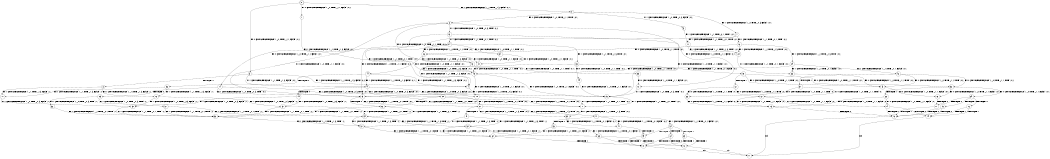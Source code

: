 digraph BCG {
size = "7, 10.5";
center = TRUE;
node [shape = circle];
0 [peripheries = 2];
0 -> 1 [label = "EX !0 !ATOMIC_EXCH_BRANCH (1, +0, TRUE, +1, 1, FALSE) !:0:1:"];
0 -> 2 [label = "EX !1 !ATOMIC_EXCH_BRANCH (1, +1, TRUE, +1, 3, FALSE) !:0:1:"];
0 -> 3 [label = "EX !0 !ATOMIC_EXCH_BRANCH (1, +0, TRUE, +1, 1, FALSE) !:0:1:"];
1 -> 4 [label = "EX !1 !ATOMIC_EXCH_BRANCH (1, +1, TRUE, +1, 3, FALSE) !:0:1:"];
2 -> 5 [label = "EX !1 !ATOMIC_EXCH_BRANCH (1, +0, TRUE, +0, 3, FALSE) !:0:1:"];
2 -> 6 [label = "EX !0 !ATOMIC_EXCH_BRANCH (1, +0, TRUE, +1, 1, TRUE) !:0:1:"];
2 -> 7 [label = "EX !1 !ATOMIC_EXCH_BRANCH (1, +0, TRUE, +0, 3, FALSE) !:0:1:"];
3 -> 4 [label = "EX !1 !ATOMIC_EXCH_BRANCH (1, +1, TRUE, +1, 3, FALSE) !:0:1:"];
3 -> 8 [label = "TERMINATE !0"];
3 -> 9 [label = "EX !1 !ATOMIC_EXCH_BRANCH (1, +1, TRUE, +1, 3, FALSE) !:0:1:"];
4 -> 10 [label = "EX !1 !ATOMIC_EXCH_BRANCH (1, +0, TRUE, +0, 3, FALSE) !:0:1:"];
5 -> 11 [label = "EX !1 !ATOMIC_EXCH_BRANCH (1, +1, TRUE, +0, 1, TRUE) !:0:1:"];
6 -> 12 [label = "EX !0 !ATOMIC_EXCH_BRANCH (1, +0, TRUE, +1, 1, FALSE) !:0:1:"];
6 -> 13 [label = "EX !1 !ATOMIC_EXCH_BRANCH (1, +0, TRUE, +0, 3, TRUE) !:0:1:"];
6 -> 14 [label = "EX !0 !ATOMIC_EXCH_BRANCH (1, +0, TRUE, +1, 1, FALSE) !:0:1:"];
7 -> 11 [label = "EX !1 !ATOMIC_EXCH_BRANCH (1, +1, TRUE, +0, 1, TRUE) !:0:1:"];
7 -> 15 [label = "EX !0 !ATOMIC_EXCH_BRANCH (1, +0, TRUE, +1, 1, FALSE) !:0:1:"];
7 -> 16 [label = "EX !1 !ATOMIC_EXCH_BRANCH (1, +1, TRUE, +0, 1, TRUE) !:0:1:"];
8 -> 17 [label = "EX !1 !ATOMIC_EXCH_BRANCH (1, +1, TRUE, +1, 3, FALSE) !:1:"];
8 -> 18 [label = "EX !1 !ATOMIC_EXCH_BRANCH (1, +1, TRUE, +1, 3, FALSE) !:1:"];
9 -> 10 [label = "EX !1 !ATOMIC_EXCH_BRANCH (1, +0, TRUE, +0, 3, FALSE) !:0:1:"];
9 -> 19 [label = "TERMINATE !0"];
9 -> 20 [label = "EX !1 !ATOMIC_EXCH_BRANCH (1, +0, TRUE, +0, 3, FALSE) !:0:1:"];
10 -> 21 [label = "EX !1 !ATOMIC_EXCH_BRANCH (1, +1, TRUE, +0, 1, TRUE) !:0:1:"];
11 -> 22 [label = "EX !1 !ATOMIC_EXCH_BRANCH (1, +1, TRUE, +1, 3, TRUE) !:0:1:"];
12 -> 23 [label = "EX !1 !ATOMIC_EXCH_BRANCH (1, +0, TRUE, +0, 3, TRUE) !:0:1:"];
13 -> 23 [label = "EX !0 !ATOMIC_EXCH_BRANCH (1, +0, TRUE, +1, 1, FALSE) !:0:1:"];
13 -> 24 [label = "EX !1 !ATOMIC_EXCH_BRANCH (1, +1, TRUE, +0, 1, TRUE) !:0:1:"];
13 -> 15 [label = "EX !0 !ATOMIC_EXCH_BRANCH (1, +0, TRUE, +1, 1, FALSE) !:0:1:"];
14 -> 23 [label = "EX !1 !ATOMIC_EXCH_BRANCH (1, +0, TRUE, +0, 3, TRUE) !:0:1:"];
14 -> 25 [label = "TERMINATE !0"];
14 -> 15 [label = "EX !1 !ATOMIC_EXCH_BRANCH (1, +0, TRUE, +0, 3, TRUE) !:0:1:"];
15 -> 21 [label = "EX !1 !ATOMIC_EXCH_BRANCH (1, +1, TRUE, +0, 1, TRUE) !:0:1:"];
15 -> 26 [label = "TERMINATE !0"];
15 -> 27 [label = "EX !1 !ATOMIC_EXCH_BRANCH (1, +1, TRUE, +0, 1, TRUE) !:0:1:"];
16 -> 22 [label = "EX !1 !ATOMIC_EXCH_BRANCH (1, +1, TRUE, +1, 3, TRUE) !:0:1:"];
16 -> 28 [label = "EX !0 !ATOMIC_EXCH_BRANCH (1, +0, TRUE, +1, 1, TRUE) !:0:1:"];
16 -> 29 [label = "EX !1 !ATOMIC_EXCH_BRANCH (1, +1, TRUE, +1, 3, TRUE) !:0:1:"];
17 -> 30 [label = "EX !1 !ATOMIC_EXCH_BRANCH (1, +0, TRUE, +0, 3, FALSE) !:1:"];
18 -> 30 [label = "EX !1 !ATOMIC_EXCH_BRANCH (1, +0, TRUE, +0, 3, FALSE) !:1:"];
18 -> 31 [label = "EX !1 !ATOMIC_EXCH_BRANCH (1, +0, TRUE, +0, 3, FALSE) !:1:"];
19 -> 30 [label = "EX !1 !ATOMIC_EXCH_BRANCH (1, +0, TRUE, +0, 3, FALSE) !:1:"];
19 -> 31 [label = "EX !1 !ATOMIC_EXCH_BRANCH (1, +0, TRUE, +0, 3, FALSE) !:1:"];
20 -> 21 [label = "EX !1 !ATOMIC_EXCH_BRANCH (1, +1, TRUE, +0, 1, TRUE) !:0:1:"];
20 -> 26 [label = "TERMINATE !0"];
20 -> 27 [label = "EX !1 !ATOMIC_EXCH_BRANCH (1, +1, TRUE, +0, 1, TRUE) !:0:1:"];
21 -> 32 [label = "EX !1 !ATOMIC_EXCH_BRANCH (1, +1, TRUE, +1, 3, TRUE) !:0:1:"];
22 -> 33 [label = "EX !1 !ATOMIC_EXCH_BRANCH (1, +1, TRUE, +0, 1, FALSE) !:0:1:"];
23 -> 21 [label = "EX !1 !ATOMIC_EXCH_BRANCH (1, +1, TRUE, +0, 1, TRUE) !:0:1:"];
24 -> 34 [label = "EX !0 !ATOMIC_EXCH_BRANCH (1, +0, TRUE, +1, 1, TRUE) !:0:1:"];
24 -> 35 [label = "EX !1 !ATOMIC_EXCH_BRANCH (1, +1, TRUE, +1, 3, TRUE) !:0:1:"];
24 -> 28 [label = "EX !0 !ATOMIC_EXCH_BRANCH (1, +0, TRUE, +1, 1, TRUE) !:0:1:"];
25 -> 36 [label = "EX !1 !ATOMIC_EXCH_BRANCH (1, +0, TRUE, +0, 3, TRUE) !:1:"];
25 -> 37 [label = "EX !1 !ATOMIC_EXCH_BRANCH (1, +0, TRUE, +0, 3, TRUE) !:1:"];
26 -> 38 [label = "EX !1 !ATOMIC_EXCH_BRANCH (1, +1, TRUE, +0, 1, TRUE) !:1:"];
26 -> 39 [label = "EX !1 !ATOMIC_EXCH_BRANCH (1, +1, TRUE, +0, 1, TRUE) !:1:"];
27 -> 32 [label = "EX !1 !ATOMIC_EXCH_BRANCH (1, +1, TRUE, +1, 3, TRUE) !:0:1:"];
27 -> 40 [label = "TERMINATE !0"];
27 -> 41 [label = "EX !1 !ATOMIC_EXCH_BRANCH (1, +1, TRUE, +1, 3, TRUE) !:0:1:"];
28 -> 42 [label = "EX !0 !ATOMIC_EXCH_BRANCH (1, +0, TRUE, +1, 1, FALSE) !:0:1:"];
28 -> 43 [label = "EX !1 !ATOMIC_EXCH_BRANCH (1, +1, TRUE, +1, 3, FALSE) !:0:1:"];
28 -> 44 [label = "EX !0 !ATOMIC_EXCH_BRANCH (1, +0, TRUE, +1, 1, FALSE) !:0:1:"];
29 -> 33 [label = "EX !1 !ATOMIC_EXCH_BRANCH (1, +1, TRUE, +0, 1, FALSE) !:0:1:"];
29 -> 45 [label = "EX !0 !ATOMIC_EXCH_BRANCH (1, +0, TRUE, +1, 1, TRUE) !:0:1:"];
29 -> 46 [label = "EX !1 !ATOMIC_EXCH_BRANCH (1, +1, TRUE, +0, 1, FALSE) !:0:1:"];
30 -> 38 [label = "EX !1 !ATOMIC_EXCH_BRANCH (1, +1, TRUE, +0, 1, TRUE) !:1:"];
31 -> 38 [label = "EX !1 !ATOMIC_EXCH_BRANCH (1, +1, TRUE, +0, 1, TRUE) !:1:"];
31 -> 39 [label = "EX !1 !ATOMIC_EXCH_BRANCH (1, +1, TRUE, +0, 1, TRUE) !:1:"];
32 -> 47 [label = "EX !1 !ATOMIC_EXCH_BRANCH (1, +1, TRUE, +0, 1, FALSE) !:0:1:"];
33 -> 48 [label = "EX !0 !ATOMIC_EXCH_BRANCH (1, +0, TRUE, +1, 1, TRUE) !:0:1:"];
34 -> 42 [label = "EX !0 !ATOMIC_EXCH_BRANCH (1, +0, TRUE, +1, 1, FALSE) !:0:1:"];
35 -> 49 [label = "EX !0 !ATOMIC_EXCH_BRANCH (1, +0, TRUE, +1, 1, TRUE) !:0:1:"];
35 -> 50 [label = "EX !1 !ATOMIC_EXCH_BRANCH (1, +1, TRUE, +0, 1, FALSE) !:0:1:"];
35 -> 45 [label = "EX !0 !ATOMIC_EXCH_BRANCH (1, +0, TRUE, +1, 1, TRUE) !:0:1:"];
36 -> 38 [label = "EX !1 !ATOMIC_EXCH_BRANCH (1, +1, TRUE, +0, 1, TRUE) !:1:"];
37 -> 38 [label = "EX !1 !ATOMIC_EXCH_BRANCH (1, +1, TRUE, +0, 1, TRUE) !:1:"];
37 -> 39 [label = "EX !1 !ATOMIC_EXCH_BRANCH (1, +1, TRUE, +0, 1, TRUE) !:1:"];
38 -> 51 [label = "EX !1 !ATOMIC_EXCH_BRANCH (1, +1, TRUE, +1, 3, TRUE) !:1:"];
39 -> 51 [label = "EX !1 !ATOMIC_EXCH_BRANCH (1, +1, TRUE, +1, 3, TRUE) !:1:"];
39 -> 52 [label = "EX !1 !ATOMIC_EXCH_BRANCH (1, +1, TRUE, +1, 3, TRUE) !:1:"];
40 -> 51 [label = "EX !1 !ATOMIC_EXCH_BRANCH (1, +1, TRUE, +1, 3, TRUE) !:1:"];
40 -> 52 [label = "EX !1 !ATOMIC_EXCH_BRANCH (1, +1, TRUE, +1, 3, TRUE) !:1:"];
41 -> 47 [label = "EX !1 !ATOMIC_EXCH_BRANCH (1, +1, TRUE, +0, 1, FALSE) !:0:1:"];
41 -> 53 [label = "TERMINATE !0"];
41 -> 54 [label = "EX !1 !ATOMIC_EXCH_BRANCH (1, +1, TRUE, +0, 1, FALSE) !:0:1:"];
42 -> 4 [label = "EX !1 !ATOMIC_EXCH_BRANCH (1, +1, TRUE, +1, 3, FALSE) !:0:1:"];
43 -> 55 [label = "EX !0 !ATOMIC_EXCH_BRANCH (1, +0, TRUE, +1, 1, TRUE) !:0:1:"];
43 -> 45 [label = "EX !1 !ATOMIC_EXCH_BRANCH (1, +0, TRUE, +0, 3, FALSE) !:0:1:"];
43 -> 6 [label = "EX !0 !ATOMIC_EXCH_BRANCH (1, +0, TRUE, +1, 1, TRUE) !:0:1:"];
44 -> 4 [label = "EX !1 !ATOMIC_EXCH_BRANCH (1, +1, TRUE, +1, 3, FALSE) !:0:1:"];
44 -> 56 [label = "TERMINATE !0"];
44 -> 9 [label = "EX !1 !ATOMIC_EXCH_BRANCH (1, +1, TRUE, +1, 3, FALSE) !:0:1:"];
45 -> 23 [label = "EX !0 !ATOMIC_EXCH_BRANCH (1, +0, TRUE, +1, 1, FALSE) !:0:1:"];
45 -> 24 [label = "EX !1 !ATOMIC_EXCH_BRANCH (1, +1, TRUE, +0, 1, TRUE) !:0:1:"];
45 -> 15 [label = "EX !0 !ATOMIC_EXCH_BRANCH (1, +0, TRUE, +1, 1, FALSE) !:0:1:"];
46 -> 48 [label = "EX !0 !ATOMIC_EXCH_BRANCH (1, +0, TRUE, +1, 1, TRUE) !:0:1:"];
46 -> 57 [label = "TERMINATE !1"];
46 -> 58 [label = "EX !0 !ATOMIC_EXCH_BRANCH (1, +0, TRUE, +1, 1, TRUE) !:0:1:"];
47 -> 59 [label = "TERMINATE !0"];
48 -> 60 [label = "EX !0 !ATOMIC_EXCH_BRANCH (1, +0, TRUE, +1, 1, FALSE) !:0:1:"];
49 -> 23 [label = "EX !0 !ATOMIC_EXCH_BRANCH (1, +0, TRUE, +1, 1, FALSE) !:0:1:"];
50 -> 48 [label = "EX !0 !ATOMIC_EXCH_BRANCH (1, +0, TRUE, +1, 1, TRUE) !:0:1:"];
50 -> 61 [label = "TERMINATE !1"];
50 -> 58 [label = "EX !0 !ATOMIC_EXCH_BRANCH (1, +0, TRUE, +1, 1, TRUE) !:0:1:"];
51 -> 62 [label = "EX !1 !ATOMIC_EXCH_BRANCH (1, +1, TRUE, +0, 1, FALSE) !:1:"];
52 -> 62 [label = "EX !1 !ATOMIC_EXCH_BRANCH (1, +1, TRUE, +0, 1, FALSE) !:1:"];
52 -> 63 [label = "EX !1 !ATOMIC_EXCH_BRANCH (1, +1, TRUE, +0, 1, FALSE) !:1:"];
53 -> 62 [label = "EX !1 !ATOMIC_EXCH_BRANCH (1, +1, TRUE, +0, 1, FALSE) !:1:"];
53 -> 63 [label = "EX !1 !ATOMIC_EXCH_BRANCH (1, +1, TRUE, +0, 1, FALSE) !:1:"];
54 -> 59 [label = "TERMINATE !0"];
54 -> 64 [label = "TERMINATE !1"];
54 -> 65 [label = "TERMINATE !0"];
55 -> 12 [label = "EX !0 !ATOMIC_EXCH_BRANCH (1, +0, TRUE, +1, 1, FALSE) !:0:1:"];
56 -> 17 [label = "EX !1 !ATOMIC_EXCH_BRANCH (1, +1, TRUE, +1, 3, FALSE) !:1:"];
56 -> 18 [label = "EX !1 !ATOMIC_EXCH_BRANCH (1, +1, TRUE, +1, 3, FALSE) !:1:"];
57 -> 66 [label = "EX !0 !ATOMIC_EXCH_BRANCH (1, +0, TRUE, +1, 1, TRUE) !:0:"];
57 -> 67 [label = "EX !0 !ATOMIC_EXCH_BRANCH (1, +0, TRUE, +1, 1, TRUE) !:0:"];
58 -> 60 [label = "EX !0 !ATOMIC_EXCH_BRANCH (1, +0, TRUE, +1, 1, FALSE) !:0:1:"];
58 -> 68 [label = "TERMINATE !1"];
58 -> 69 [label = "EX !0 !ATOMIC_EXCH_BRANCH (1, +0, TRUE, +1, 1, FALSE) !:0:1:"];
59 -> 70 [label = "TERMINATE !1"];
60 -> 71 [label = "TERMINATE !0"];
61 -> 66 [label = "EX !0 !ATOMIC_EXCH_BRANCH (1, +0, TRUE, +1, 1, TRUE) !:0:"];
61 -> 67 [label = "EX !0 !ATOMIC_EXCH_BRANCH (1, +0, TRUE, +1, 1, TRUE) !:0:"];
62 -> 70 [label = "TERMINATE !1"];
63 -> 70 [label = "TERMINATE !1"];
63 -> 72 [label = "TERMINATE !1"];
64 -> 70 [label = "TERMINATE !0"];
64 -> 72 [label = "TERMINATE !0"];
65 -> 70 [label = "TERMINATE !1"];
65 -> 72 [label = "TERMINATE !1"];
66 -> 73 [label = "EX !0 !ATOMIC_EXCH_BRANCH (1, +0, TRUE, +1, 1, FALSE) !:0:"];
67 -> 73 [label = "EX !0 !ATOMIC_EXCH_BRANCH (1, +0, TRUE, +1, 1, FALSE) !:0:"];
67 -> 74 [label = "EX !0 !ATOMIC_EXCH_BRANCH (1, +0, TRUE, +1, 1, FALSE) !:0:"];
68 -> 73 [label = "EX !0 !ATOMIC_EXCH_BRANCH (1, +0, TRUE, +1, 1, FALSE) !:0:"];
68 -> 74 [label = "EX !0 !ATOMIC_EXCH_BRANCH (1, +0, TRUE, +1, 1, FALSE) !:0:"];
69 -> 71 [label = "TERMINATE !0"];
69 -> 75 [label = "TERMINATE !1"];
69 -> 76 [label = "TERMINATE !0"];
70 -> 77 [label = "exit"];
71 -> 78 [label = "TERMINATE !1"];
72 -> 77 [label = "exit"];
73 -> 78 [label = "TERMINATE !0"];
74 -> 78 [label = "TERMINATE !0"];
74 -> 79 [label = "TERMINATE !0"];
75 -> 78 [label = "TERMINATE !0"];
75 -> 79 [label = "TERMINATE !0"];
76 -> 78 [label = "TERMINATE !1"];
76 -> 79 [label = "TERMINATE !1"];
78 -> 77 [label = "exit"];
79 -> 77 [label = "exit"];
}
